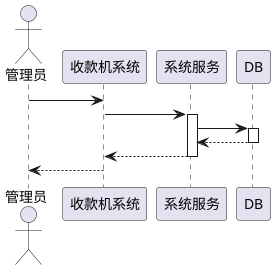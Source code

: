 @startuml
    actor "管理员" as customer
    participant 收款机系统 as receive_sys
    participant 系统服务 as service

    customer -> receive_sys
    receive_sys->service
    activate service

    service -> DB
    activate DB
    DB --> service
    deactivate DB
    service --> receive_sys
    deactivate service

    receive_sys-->customer

@enduml